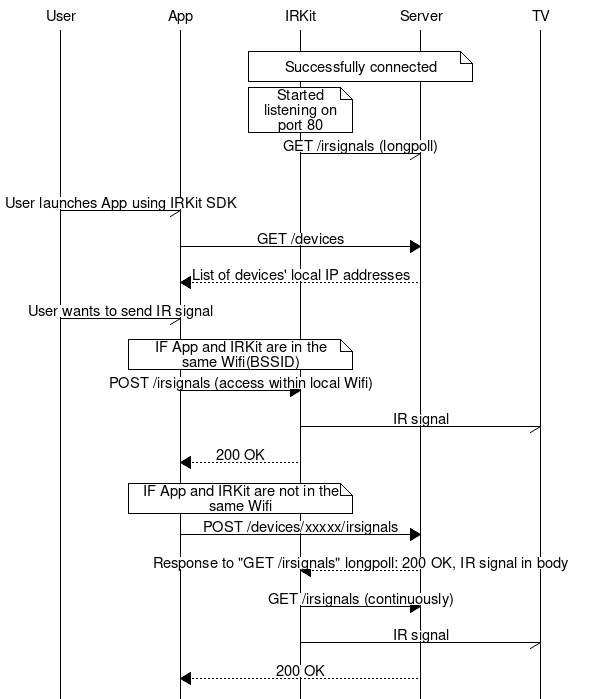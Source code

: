 msc {
    # entities
    User, App, IRKit, Server, TV;

    # space
    |||;

    IRKit note Server [label = "Successfully connected"];

    IRKit note IRKit  [label = "Started listening on port 80"];

    IRKit -> Server   [label = "GET /irsignals (longpoll)"];

    |||;

    User -> App       [label = "User launches App using IRKit SDK"];

    App => Server     [label = "GET /devices"];
    App << Server     [label = "List of devices' local IP addresses"];

    User -> App       [label = "User wants to send IR signal"];

    App note IRKit    [label = "IF App and IRKit are in the same Wifi(BSSID)"];

    App => IRKit      [label = "POST /irsignals (access within local Wifi)"];
    IRKit -> TV       [label = "IR signal"];
    App << IRKit      [label = "200 OK"];

    App note IRKit    [label = "IF App and IRKit are not in the same Wifi"];

    App => Server     [label = "POST /devices/xxxxx/irsignals"];

    IRKit << Server   [label = "Response to \"GET /irsignals\" longpoll: 200 OK, IR signal in body"];

    IRKit => Server   [label = "GET /irsignals (continuously)"];

    IRKit -> TV       [label = "IR signal"];

    App << Server     [label = "200 OK"];
}
